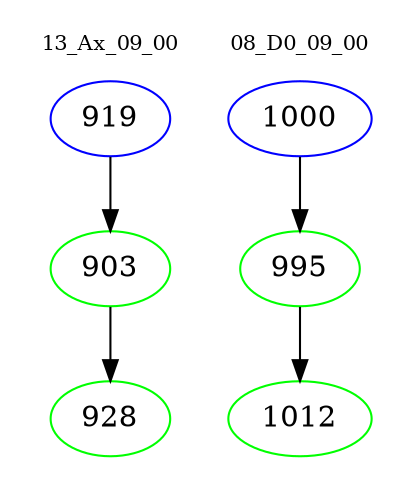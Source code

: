 digraph{
subgraph cluster_0 {
color = white
label = "13_Ax_09_00";
fontsize=10;
T0_919 [label="919", color="blue"]
T0_919 -> T0_903 [color="black"]
T0_903 [label="903", color="green"]
T0_903 -> T0_928 [color="black"]
T0_928 [label="928", color="green"]
}
subgraph cluster_1 {
color = white
label = "08_D0_09_00";
fontsize=10;
T1_1000 [label="1000", color="blue"]
T1_1000 -> T1_995 [color="black"]
T1_995 [label="995", color="green"]
T1_995 -> T1_1012 [color="black"]
T1_1012 [label="1012", color="green"]
}
}
